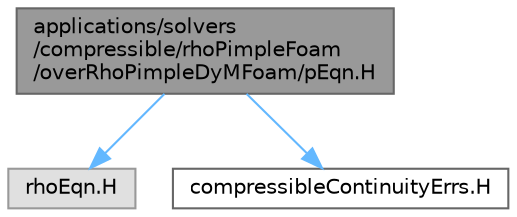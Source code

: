 digraph "applications/solvers/compressible/rhoPimpleFoam/overRhoPimpleDyMFoam/pEqn.H"
{
 // LATEX_PDF_SIZE
  bgcolor="transparent";
  edge [fontname=Helvetica,fontsize=10,labelfontname=Helvetica,labelfontsize=10];
  node [fontname=Helvetica,fontsize=10,shape=box,height=0.2,width=0.4];
  Node1 [id="Node000001",label="applications/solvers\l/compressible/rhoPimpleFoam\l/overRhoPimpleDyMFoam/pEqn.H",height=0.2,width=0.4,color="gray40", fillcolor="grey60", style="filled", fontcolor="black",tooltip=" "];
  Node1 -> Node2 [id="edge1_Node000001_Node000002",color="steelblue1",style="solid",tooltip=" "];
  Node2 [id="Node000002",label="rhoEqn.H",height=0.2,width=0.4,color="grey60", fillcolor="#E0E0E0", style="filled",tooltip=" "];
  Node1 -> Node3 [id="edge2_Node000001_Node000003",color="steelblue1",style="solid",tooltip=" "];
  Node3 [id="Node000003",label="compressibleContinuityErrs.H",height=0.2,width=0.4,color="grey40", fillcolor="white", style="filled",URL="$applications_2solvers_2compressible_2rhoPimpleFoam_2overRhoPimpleDyMFoam_2compressibleContinuityErrs_8H.html",tooltip="Calculates and prints the continuity errors."];
}
